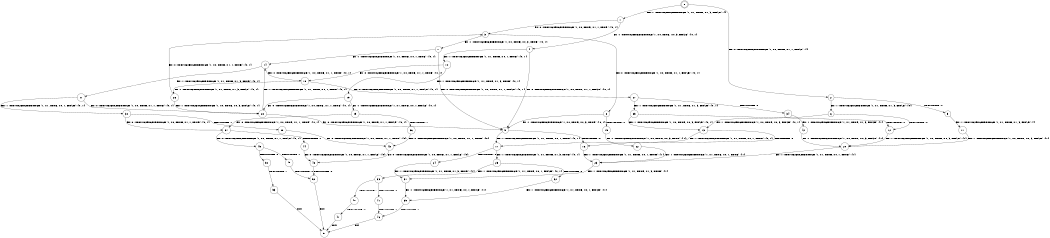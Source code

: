 digraph BCG {
size = "7, 10.5";
center = TRUE;
node [shape = circle];
0 [peripheries = 2];
0 -> 1 [label = "EX !1 !ATOMIC_EXCH_BRANCH (1, +1, TRUE, +1, 3, FALSE) !{}"];
0 -> 2 [label = "EX !0 !ATOMIC_EXCH_BRANCH (1, +0, TRUE, +1, 1, FALSE) !{}"];
1 -> 3 [label = "EX !0 !ATOMIC_EXCH_BRANCH (1, +0, TRUE, +1, 1, TRUE) !{0, 1}"];
1 -> 4 [label = "EX !1 !ATOMIC_EXCH_BRANCH (1, +0, TRUE, +0, 3, FALSE) !{0, 1}"];
2 -> 5 [label = "TERMINATE !0"];
2 -> 6 [label = "EX !1 !ATOMIC_EXCH_BRANCH (1, +1, TRUE, +1, 3, FALSE) !{0}"];
3 -> 7 [label = "EX !1 !ATOMIC_EXCH_BRANCH (1, +0, TRUE, +0, 3, TRUE) !{0, 1}"];
3 -> 8 [label = "EX !0 !ATOMIC_EXCH_BRANCH (1, +0, TRUE, +1, 1, FALSE) !{0, 1}"];
4 -> 9 [label = "EX !0 !ATOMIC_EXCH_BRANCH (1, +0, TRUE, +1, 1, FALSE) !{0, 1}"];
4 -> 10 [label = "EX !1 !ATOMIC_EXCH_BRANCH (1, +1, TRUE, +0, 1, TRUE) !{0, 1}"];
5 -> 11 [label = "EX !1 !ATOMIC_EXCH_BRANCH (1, +1, TRUE, +1, 3, FALSE) !{}"];
6 -> 12 [label = "TERMINATE !0"];
6 -> 13 [label = "EX !1 !ATOMIC_EXCH_BRANCH (1, +0, TRUE, +0, 3, FALSE) !{0, 1}"];
7 -> 14 [label = "EX !1 !ATOMIC_EXCH_BRANCH (1, +1, TRUE, +0, 1, TRUE) !{0, 1}"];
7 -> 9 [label = "EX !0 !ATOMIC_EXCH_BRANCH (1, +0, TRUE, +1, 1, FALSE) !{0, 1}"];
8 -> 15 [label = "TERMINATE !0"];
8 -> 9 [label = "EX !1 !ATOMIC_EXCH_BRANCH (1, +0, TRUE, +0, 3, TRUE) !{0, 1}"];
9 -> 16 [label = "TERMINATE !0"];
9 -> 17 [label = "EX !1 !ATOMIC_EXCH_BRANCH (1, +1, TRUE, +0, 1, TRUE) !{0, 1}"];
10 -> 18 [label = "EX !0 !ATOMIC_EXCH_BRANCH (1, +0, TRUE, +1, 1, TRUE) !{0, 1}"];
10 -> 19 [label = "EX !1 !ATOMIC_EXCH_BRANCH (1, +1, TRUE, +1, 3, TRUE) !{0, 1}"];
11 -> 20 [label = "EX !1 !ATOMIC_EXCH_BRANCH (1, +0, TRUE, +0, 3, FALSE) !{1}"];
12 -> 20 [label = "EX !1 !ATOMIC_EXCH_BRANCH (1, +0, TRUE, +0, 3, FALSE) !{1}"];
13 -> 16 [label = "TERMINATE !0"];
13 -> 17 [label = "EX !1 !ATOMIC_EXCH_BRANCH (1, +1, TRUE, +0, 1, TRUE) !{0, 1}"];
14 -> 21 [label = "EX !1 !ATOMIC_EXCH_BRANCH (1, +1, TRUE, +1, 3, TRUE) !{0, 1}"];
14 -> 18 [label = "EX !0 !ATOMIC_EXCH_BRANCH (1, +0, TRUE, +1, 1, TRUE) !{0, 1}"];
15 -> 22 [label = "EX !1 !ATOMIC_EXCH_BRANCH (1, +0, TRUE, +0, 3, TRUE) !{1}"];
16 -> 23 [label = "EX !1 !ATOMIC_EXCH_BRANCH (1, +1, TRUE, +0, 1, TRUE) !{1}"];
17 -> 24 [label = "TERMINATE !0"];
17 -> 25 [label = "EX !1 !ATOMIC_EXCH_BRANCH (1, +1, TRUE, +1, 3, TRUE) !{0, 1}"];
18 -> 26 [label = "EX !1 !ATOMIC_EXCH_BRANCH (1, +1, TRUE, +1, 3, FALSE) !{0, 1}"];
18 -> 27 [label = "EX !0 !ATOMIC_EXCH_BRANCH (1, +0, TRUE, +1, 1, FALSE) !{0, 1}"];
19 -> 28 [label = "EX !0 !ATOMIC_EXCH_BRANCH (1, +0, TRUE, +1, 1, TRUE) !{0, 1}"];
19 -> 29 [label = "EX !1 !ATOMIC_EXCH_BRANCH (1, +1, TRUE, +0, 1, FALSE) !{0, 1}"];
20 -> 23 [label = "EX !1 !ATOMIC_EXCH_BRANCH (1, +1, TRUE, +0, 1, TRUE) !{1}"];
21 -> 30 [label = "EX !1 !ATOMIC_EXCH_BRANCH (1, +1, TRUE, +0, 1, FALSE) !{0, 1}"];
21 -> 28 [label = "EX !0 !ATOMIC_EXCH_BRANCH (1, +0, TRUE, +1, 1, TRUE) !{0, 1}"];
22 -> 23 [label = "EX !1 !ATOMIC_EXCH_BRANCH (1, +1, TRUE, +0, 1, TRUE) !{1}"];
23 -> 31 [label = "EX !1 !ATOMIC_EXCH_BRANCH (1, +1, TRUE, +1, 3, TRUE) !{1}"];
24 -> 31 [label = "EX !1 !ATOMIC_EXCH_BRANCH (1, +1, TRUE, +1, 3, TRUE) !{1}"];
25 -> 32 [label = "TERMINATE !0"];
25 -> 33 [label = "EX !1 !ATOMIC_EXCH_BRANCH (1, +1, TRUE, +0, 1, FALSE) !{0, 1}"];
26 -> 28 [label = "EX !1 !ATOMIC_EXCH_BRANCH (1, +0, TRUE, +0, 3, FALSE) !{0, 1}"];
26 -> 3 [label = "EX !0 !ATOMIC_EXCH_BRANCH (1, +0, TRUE, +1, 1, TRUE) !{0, 1}"];
27 -> 34 [label = "TERMINATE !0"];
27 -> 35 [label = "EX !1 !ATOMIC_EXCH_BRANCH (1, +1, TRUE, +1, 3, FALSE) !{0, 1}"];
28 -> 14 [label = "EX !1 !ATOMIC_EXCH_BRANCH (1, +1, TRUE, +0, 1, TRUE) !{0, 1}"];
28 -> 9 [label = "EX !0 !ATOMIC_EXCH_BRANCH (1, +0, TRUE, +1, 1, FALSE) !{0, 1}"];
29 -> 36 [label = "TERMINATE !1"];
29 -> 37 [label = "EX !0 !ATOMIC_EXCH_BRANCH (1, +0, TRUE, +1, 1, TRUE) !{0, 1}"];
30 -> 38 [label = "TERMINATE !1"];
30 -> 37 [label = "EX !0 !ATOMIC_EXCH_BRANCH (1, +0, TRUE, +1, 1, TRUE) !{0, 1}"];
31 -> 39 [label = "EX !1 !ATOMIC_EXCH_BRANCH (1, +1, TRUE, +0, 1, FALSE) !{1}"];
32 -> 39 [label = "EX !1 !ATOMIC_EXCH_BRANCH (1, +1, TRUE, +0, 1, FALSE) !{1}"];
33 -> 40 [label = "TERMINATE !1"];
33 -> 41 [label = "TERMINATE !0"];
34 -> 42 [label = "EX !1 !ATOMIC_EXCH_BRANCH (1, +1, TRUE, +1, 3, FALSE) !{1}"];
35 -> 12 [label = "TERMINATE !0"];
35 -> 13 [label = "EX !1 !ATOMIC_EXCH_BRANCH (1, +0, TRUE, +0, 3, FALSE) !{0, 1}"];
36 -> 43 [label = "EX !0 !ATOMIC_EXCH_BRANCH (1, +0, TRUE, +1, 1, TRUE) !{0}"];
37 -> 44 [label = "TERMINATE !1"];
37 -> 45 [label = "EX !0 !ATOMIC_EXCH_BRANCH (1, +0, TRUE, +1, 1, FALSE) !{0, 1}"];
38 -> 43 [label = "EX !0 !ATOMIC_EXCH_BRANCH (1, +0, TRUE, +1, 1, TRUE) !{0}"];
39 -> 46 [label = "TERMINATE !1"];
40 -> 47 [label = "TERMINATE !0"];
41 -> 46 [label = "TERMINATE !1"];
42 -> 20 [label = "EX !1 !ATOMIC_EXCH_BRANCH (1, +0, TRUE, +0, 3, FALSE) !{1}"];
43 -> 48 [label = "EX !0 !ATOMIC_EXCH_BRANCH (1, +0, TRUE, +1, 1, FALSE) !{0}"];
44 -> 48 [label = "EX !0 !ATOMIC_EXCH_BRANCH (1, +0, TRUE, +1, 1, FALSE) !{0}"];
45 -> 49 [label = "TERMINATE !1"];
45 -> 50 [label = "TERMINATE !0"];
46 -> 51 [label = "exit"];
47 -> 51 [label = "exit"];
48 -> 52 [label = "TERMINATE !0"];
49 -> 52 [label = "TERMINATE !0"];
50 -> 53 [label = "TERMINATE !1"];
52 -> 51 [label = "exit"];
53 -> 51 [label = "exit"];
}
